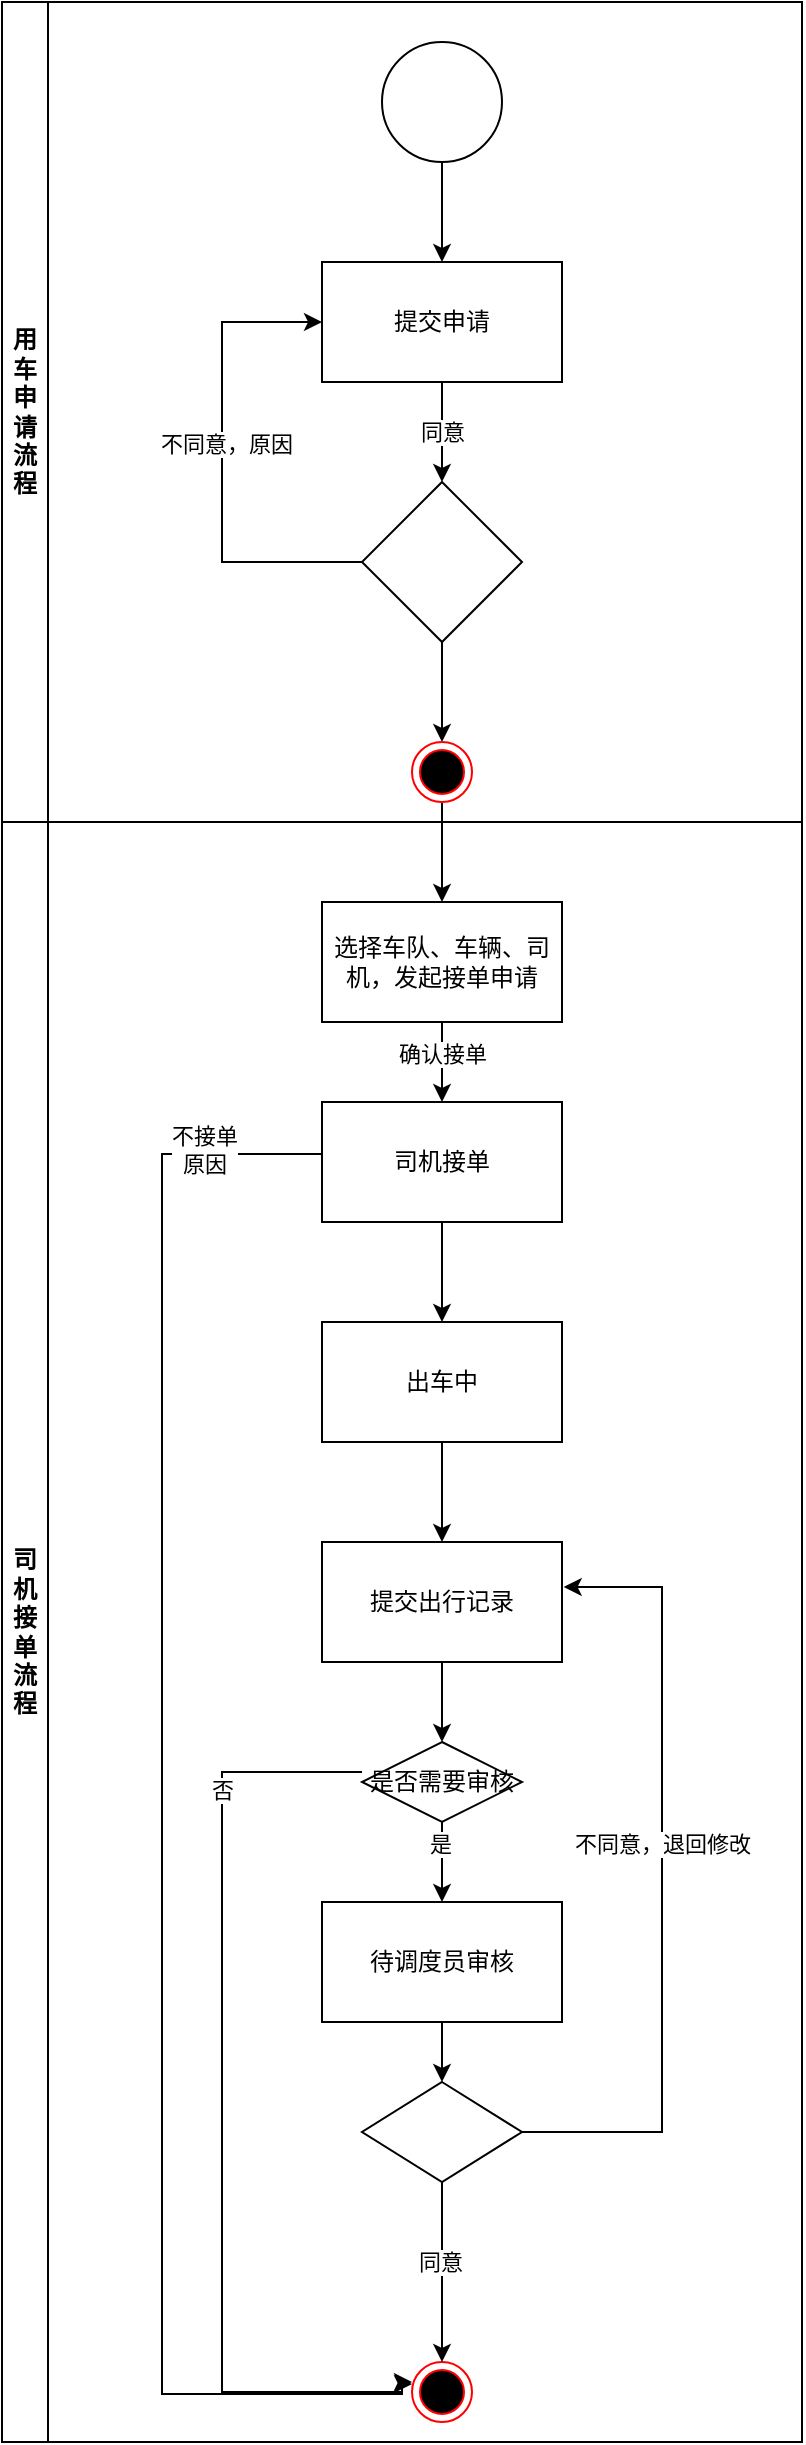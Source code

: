 <mxfile version="23.1.5" type="github">
  <diagram name="第 1 页" id="mGLvYB11gg4qZ1axqt9Y">
    <mxGraphModel dx="1195" dy="615" grid="1" gridSize="10" guides="1" tooltips="1" connect="1" arrows="1" fold="1" page="1" pageScale="1" pageWidth="900" pageHeight="1600" math="0" shadow="0">
      <root>
        <mxCell id="0" />
        <mxCell id="1" parent="0" />
        <mxCell id="UZCxcJer-DqImSYxnbFZ-7" style="edgeStyle=orthogonalEdgeStyle;rounded=0;orthogonalLoop=1;jettySize=auto;html=1;" edge="1" parent="1" source="UZCxcJer-DqImSYxnbFZ-6">
          <mxGeometry relative="1" as="geometry">
            <mxPoint x="440" y="130" as="targetPoint" />
          </mxGeometry>
        </mxCell>
        <mxCell id="UZCxcJer-DqImSYxnbFZ-6" value="" style="verticalLabelPosition=bottom;verticalAlign=top;html=1;shape=mxgraph.flowchart.on-page_reference;" vertex="1" parent="1">
          <mxGeometry x="410" y="20" width="60" height="60" as="geometry" />
        </mxCell>
        <mxCell id="UZCxcJer-DqImSYxnbFZ-9" style="edgeStyle=orthogonalEdgeStyle;rounded=0;orthogonalLoop=1;jettySize=auto;html=1;exitX=0.5;exitY=1;exitDx=0;exitDy=0;" edge="1" parent="1" source="UZCxcJer-DqImSYxnbFZ-8">
          <mxGeometry relative="1" as="geometry">
            <mxPoint x="440" y="240" as="targetPoint" />
          </mxGeometry>
        </mxCell>
        <mxCell id="UZCxcJer-DqImSYxnbFZ-13" value="同意" style="edgeLabel;html=1;align=center;verticalAlign=middle;resizable=0;points=[];" vertex="1" connectable="0" parent="UZCxcJer-DqImSYxnbFZ-9">
          <mxGeometry x="-0.01" relative="1" as="geometry">
            <mxPoint as="offset" />
          </mxGeometry>
        </mxCell>
        <mxCell id="UZCxcJer-DqImSYxnbFZ-8" value="提交申请" style="rounded=0;whiteSpace=wrap;html=1;" vertex="1" parent="1">
          <mxGeometry x="380" y="130" width="120" height="60" as="geometry" />
        </mxCell>
        <mxCell id="UZCxcJer-DqImSYxnbFZ-11" style="edgeStyle=orthogonalEdgeStyle;rounded=0;orthogonalLoop=1;jettySize=auto;html=1;exitX=0;exitY=0.5;exitDx=0;exitDy=0;entryX=0;entryY=0.5;entryDx=0;entryDy=0;" edge="1" parent="1" source="UZCxcJer-DqImSYxnbFZ-10" target="UZCxcJer-DqImSYxnbFZ-8">
          <mxGeometry relative="1" as="geometry">
            <Array as="points">
              <mxPoint x="330" y="280" />
              <mxPoint x="330" y="160" />
            </Array>
          </mxGeometry>
        </mxCell>
        <mxCell id="UZCxcJer-DqImSYxnbFZ-12" value="不同意，原因" style="edgeLabel;html=1;align=center;verticalAlign=middle;resizable=0;points=[];" vertex="1" connectable="0" parent="UZCxcJer-DqImSYxnbFZ-11">
          <mxGeometry x="0.076" y="-2" relative="1" as="geometry">
            <mxPoint as="offset" />
          </mxGeometry>
        </mxCell>
        <mxCell id="UZCxcJer-DqImSYxnbFZ-17" style="edgeStyle=orthogonalEdgeStyle;rounded=0;orthogonalLoop=1;jettySize=auto;html=1;entryX=0.5;entryY=0;entryDx=0;entryDy=0;" edge="1" parent="1" source="UZCxcJer-DqImSYxnbFZ-10" target="UZCxcJer-DqImSYxnbFZ-16">
          <mxGeometry relative="1" as="geometry" />
        </mxCell>
        <mxCell id="UZCxcJer-DqImSYxnbFZ-10" value="" style="rhombus;whiteSpace=wrap;html=1;" vertex="1" parent="1">
          <mxGeometry x="400" y="240" width="80" height="80" as="geometry" />
        </mxCell>
        <mxCell id="UZCxcJer-DqImSYxnbFZ-40" style="edgeStyle=orthogonalEdgeStyle;rounded=0;orthogonalLoop=1;jettySize=auto;html=1;entryX=0.5;entryY=0;entryDx=0;entryDy=0;" edge="1" parent="1" source="UZCxcJer-DqImSYxnbFZ-16" target="UZCxcJer-DqImSYxnbFZ-39">
          <mxGeometry relative="1" as="geometry" />
        </mxCell>
        <mxCell id="UZCxcJer-DqImSYxnbFZ-16" value="" style="ellipse;html=1;shape=endState;fillColor=#000000;strokeColor=#ff0000;" vertex="1" parent="1">
          <mxGeometry x="425" y="370" width="30" height="30" as="geometry" />
        </mxCell>
        <mxCell id="UZCxcJer-DqImSYxnbFZ-37" value="用车申请流程" style="swimlane;verticalAlign=middle;fontFamily=Verdana;direction=north;html=1;flipH=0;flipV=1;horizontal=1;whiteSpace=wrap;startSize=23;labelPosition=center;verticalLabelPosition=middle;align=center;" vertex="1" parent="1">
          <mxGeometry x="220" width="400" height="410" as="geometry" />
        </mxCell>
        <mxCell id="UZCxcJer-DqImSYxnbFZ-38" value="司机接单流程" style="swimlane;verticalAlign=middle;fontFamily=Verdana;direction=north;html=1;flipH=0;flipV=1;horizontal=1;whiteSpace=wrap;startSize=23;labelPosition=center;verticalLabelPosition=middle;align=center;" vertex="1" parent="1">
          <mxGeometry x="220" y="410" width="400" height="810" as="geometry" />
        </mxCell>
        <mxCell id="UZCxcJer-DqImSYxnbFZ-47" style="edgeStyle=orthogonalEdgeStyle;rounded=0;orthogonalLoop=1;jettySize=auto;html=1;exitX=0.5;exitY=1;exitDx=0;exitDy=0;entryX=0.5;entryY=0;entryDx=0;entryDy=0;" edge="1" parent="UZCxcJer-DqImSYxnbFZ-38" source="UZCxcJer-DqImSYxnbFZ-39" target="UZCxcJer-DqImSYxnbFZ-46">
          <mxGeometry relative="1" as="geometry" />
        </mxCell>
        <mxCell id="UZCxcJer-DqImSYxnbFZ-59" value="确认接单" style="edgeLabel;html=1;align=center;verticalAlign=middle;resizable=0;points=[];" vertex="1" connectable="0" parent="UZCxcJer-DqImSYxnbFZ-47">
          <mxGeometry x="-0.208" relative="1" as="geometry">
            <mxPoint as="offset" />
          </mxGeometry>
        </mxCell>
        <mxCell id="UZCxcJer-DqImSYxnbFZ-39" value="选择车队、车辆、司机，发起接单申请" style="rounded=0;whiteSpace=wrap;html=1;" vertex="1" parent="UZCxcJer-DqImSYxnbFZ-38">
          <mxGeometry x="160" y="40" width="120" height="60" as="geometry" />
        </mxCell>
        <mxCell id="UZCxcJer-DqImSYxnbFZ-56" value="" style="edgeStyle=orthogonalEdgeStyle;rounded=0;orthogonalLoop=1;jettySize=auto;html=1;" edge="1" parent="UZCxcJer-DqImSYxnbFZ-38" source="UZCxcJer-DqImSYxnbFZ-46" target="UZCxcJer-DqImSYxnbFZ-55">
          <mxGeometry relative="1" as="geometry" />
        </mxCell>
        <mxCell id="UZCxcJer-DqImSYxnbFZ-46" value="司机接单" style="rounded=0;whiteSpace=wrap;html=1;" vertex="1" parent="UZCxcJer-DqImSYxnbFZ-38">
          <mxGeometry x="160" y="140" width="120" height="60" as="geometry" />
        </mxCell>
        <mxCell id="UZCxcJer-DqImSYxnbFZ-58" value="" style="edgeStyle=orthogonalEdgeStyle;rounded=0;orthogonalLoop=1;jettySize=auto;html=1;" edge="1" parent="UZCxcJer-DqImSYxnbFZ-38" source="UZCxcJer-DqImSYxnbFZ-55" target="UZCxcJer-DqImSYxnbFZ-57">
          <mxGeometry relative="1" as="geometry" />
        </mxCell>
        <mxCell id="UZCxcJer-DqImSYxnbFZ-55" value="出车中" style="whiteSpace=wrap;html=1;rounded=0;" vertex="1" parent="UZCxcJer-DqImSYxnbFZ-38">
          <mxGeometry x="160" y="250" width="120" height="60" as="geometry" />
        </mxCell>
        <mxCell id="UZCxcJer-DqImSYxnbFZ-67" value="" style="edgeStyle=orthogonalEdgeStyle;rounded=0;orthogonalLoop=1;jettySize=auto;html=1;" edge="1" parent="UZCxcJer-DqImSYxnbFZ-38" source="UZCxcJer-DqImSYxnbFZ-57" target="UZCxcJer-DqImSYxnbFZ-66">
          <mxGeometry relative="1" as="geometry" />
        </mxCell>
        <mxCell id="UZCxcJer-DqImSYxnbFZ-57" value="提交出行记录" style="whiteSpace=wrap;html=1;rounded=0;" vertex="1" parent="UZCxcJer-DqImSYxnbFZ-38">
          <mxGeometry x="160" y="360" width="120" height="60" as="geometry" />
        </mxCell>
        <mxCell id="UZCxcJer-DqImSYxnbFZ-74" value="" style="edgeStyle=orthogonalEdgeStyle;rounded=0;orthogonalLoop=1;jettySize=auto;html=1;" edge="1" parent="UZCxcJer-DqImSYxnbFZ-38" source="UZCxcJer-DqImSYxnbFZ-66" target="UZCxcJer-DqImSYxnbFZ-73">
          <mxGeometry relative="1" as="geometry" />
        </mxCell>
        <mxCell id="UZCxcJer-DqImSYxnbFZ-75" value="是" style="edgeLabel;html=1;align=center;verticalAlign=middle;resizable=0;points=[];" vertex="1" connectable="0" parent="UZCxcJer-DqImSYxnbFZ-74">
          <mxGeometry x="-0.458" y="-1" relative="1" as="geometry">
            <mxPoint as="offset" />
          </mxGeometry>
        </mxCell>
        <mxCell id="UZCxcJer-DqImSYxnbFZ-66" value="是否需要审核" style="rhombus;whiteSpace=wrap;html=1;rounded=0;" vertex="1" parent="UZCxcJer-DqImSYxnbFZ-38">
          <mxGeometry x="180" y="460" width="80" height="40" as="geometry" />
        </mxCell>
        <mxCell id="UZCxcJer-DqImSYxnbFZ-77" value="" style="edgeStyle=orthogonalEdgeStyle;rounded=0;orthogonalLoop=1;jettySize=auto;html=1;" edge="1" parent="UZCxcJer-DqImSYxnbFZ-38" source="UZCxcJer-DqImSYxnbFZ-73" target="UZCxcJer-DqImSYxnbFZ-76">
          <mxGeometry relative="1" as="geometry" />
        </mxCell>
        <mxCell id="UZCxcJer-DqImSYxnbFZ-73" value="待调度员审核" style="whiteSpace=wrap;html=1;rounded=0;" vertex="1" parent="UZCxcJer-DqImSYxnbFZ-38">
          <mxGeometry x="160" y="540" width="120" height="60" as="geometry" />
        </mxCell>
        <mxCell id="UZCxcJer-DqImSYxnbFZ-60" value="" style="ellipse;html=1;shape=endState;fillColor=#000000;strokeColor=#ff0000;" vertex="1" parent="UZCxcJer-DqImSYxnbFZ-38">
          <mxGeometry x="205" y="770" width="30" height="30" as="geometry" />
        </mxCell>
        <mxCell id="UZCxcJer-DqImSYxnbFZ-63" style="edgeStyle=orthogonalEdgeStyle;rounded=0;orthogonalLoop=1;jettySize=auto;html=1;entryX=0;entryY=0.5;entryDx=0;entryDy=0;exitX=0;exitY=0.5;exitDx=0;exitDy=0;" edge="1" parent="UZCxcJer-DqImSYxnbFZ-38">
          <mxGeometry relative="1" as="geometry">
            <mxPoint x="160" y="166" as="sourcePoint" />
            <mxPoint x="205" y="781" as="targetPoint" />
            <Array as="points">
              <mxPoint x="80" y="166" />
              <mxPoint x="80" y="786" />
              <mxPoint x="200" y="786" />
              <mxPoint x="200" y="781" />
            </Array>
          </mxGeometry>
        </mxCell>
        <mxCell id="UZCxcJer-DqImSYxnbFZ-64" value="不接单&lt;br&gt;原因" style="edgeLabel;html=1;align=center;verticalAlign=middle;resizable=0;points=[];" vertex="1" connectable="0" parent="UZCxcJer-DqImSYxnbFZ-63">
          <mxGeometry x="-0.858" y="-2" relative="1" as="geometry">
            <mxPoint as="offset" />
          </mxGeometry>
        </mxCell>
        <mxCell id="UZCxcJer-DqImSYxnbFZ-68" style="edgeStyle=orthogonalEdgeStyle;rounded=0;orthogonalLoop=1;jettySize=auto;html=1;exitX=0;exitY=0.5;exitDx=0;exitDy=0;entryX=0;entryY=0.5;entryDx=0;entryDy=0;" edge="1" parent="UZCxcJer-DqImSYxnbFZ-38">
          <mxGeometry relative="1" as="geometry">
            <mxPoint x="180" y="475" as="sourcePoint" />
            <mxPoint x="205" y="780" as="targetPoint" />
            <Array as="points">
              <mxPoint x="110" y="475" />
              <mxPoint x="110" y="785" />
              <mxPoint x="200" y="785" />
              <mxPoint x="200" y="780" />
            </Array>
          </mxGeometry>
        </mxCell>
        <mxCell id="UZCxcJer-DqImSYxnbFZ-69" value="否" style="edgeLabel;html=1;align=center;verticalAlign=middle;resizable=0;points=[];" vertex="1" connectable="0" parent="UZCxcJer-DqImSYxnbFZ-68">
          <mxGeometry x="-0.672" relative="1" as="geometry">
            <mxPoint as="offset" />
          </mxGeometry>
        </mxCell>
        <mxCell id="UZCxcJer-DqImSYxnbFZ-80" style="edgeStyle=orthogonalEdgeStyle;rounded=0;orthogonalLoop=1;jettySize=auto;html=1;entryX=0.5;entryY=0;entryDx=0;entryDy=0;" edge="1" parent="UZCxcJer-DqImSYxnbFZ-38" source="UZCxcJer-DqImSYxnbFZ-76" target="UZCxcJer-DqImSYxnbFZ-60">
          <mxGeometry relative="1" as="geometry" />
        </mxCell>
        <mxCell id="UZCxcJer-DqImSYxnbFZ-81" value="同意" style="edgeLabel;html=1;align=center;verticalAlign=middle;resizable=0;points=[];" vertex="1" connectable="0" parent="UZCxcJer-DqImSYxnbFZ-80">
          <mxGeometry x="-0.111" y="-1" relative="1" as="geometry">
            <mxPoint as="offset" />
          </mxGeometry>
        </mxCell>
        <mxCell id="UZCxcJer-DqImSYxnbFZ-76" value="" style="rhombus;whiteSpace=wrap;html=1;rounded=0;" vertex="1" parent="UZCxcJer-DqImSYxnbFZ-38">
          <mxGeometry x="180" y="630" width="80" height="50" as="geometry" />
        </mxCell>
        <mxCell id="UZCxcJer-DqImSYxnbFZ-78" style="edgeStyle=orthogonalEdgeStyle;rounded=0;orthogonalLoop=1;jettySize=auto;html=1;entryX=1.007;entryY=0.375;entryDx=0;entryDy=0;entryPerimeter=0;exitX=1;exitY=0.5;exitDx=0;exitDy=0;" edge="1" parent="UZCxcJer-DqImSYxnbFZ-38" source="UZCxcJer-DqImSYxnbFZ-76" target="UZCxcJer-DqImSYxnbFZ-57">
          <mxGeometry relative="1" as="geometry">
            <Array as="points">
              <mxPoint x="330" y="655" />
              <mxPoint x="330" y="383" />
            </Array>
          </mxGeometry>
        </mxCell>
        <mxCell id="UZCxcJer-DqImSYxnbFZ-79" value="不同意，退回修改" style="edgeLabel;html=1;align=center;verticalAlign=middle;resizable=0;points=[];" vertex="1" connectable="0" parent="UZCxcJer-DqImSYxnbFZ-78">
          <mxGeometry x="0.094" relative="1" as="geometry">
            <mxPoint as="offset" />
          </mxGeometry>
        </mxCell>
      </root>
    </mxGraphModel>
  </diagram>
</mxfile>
